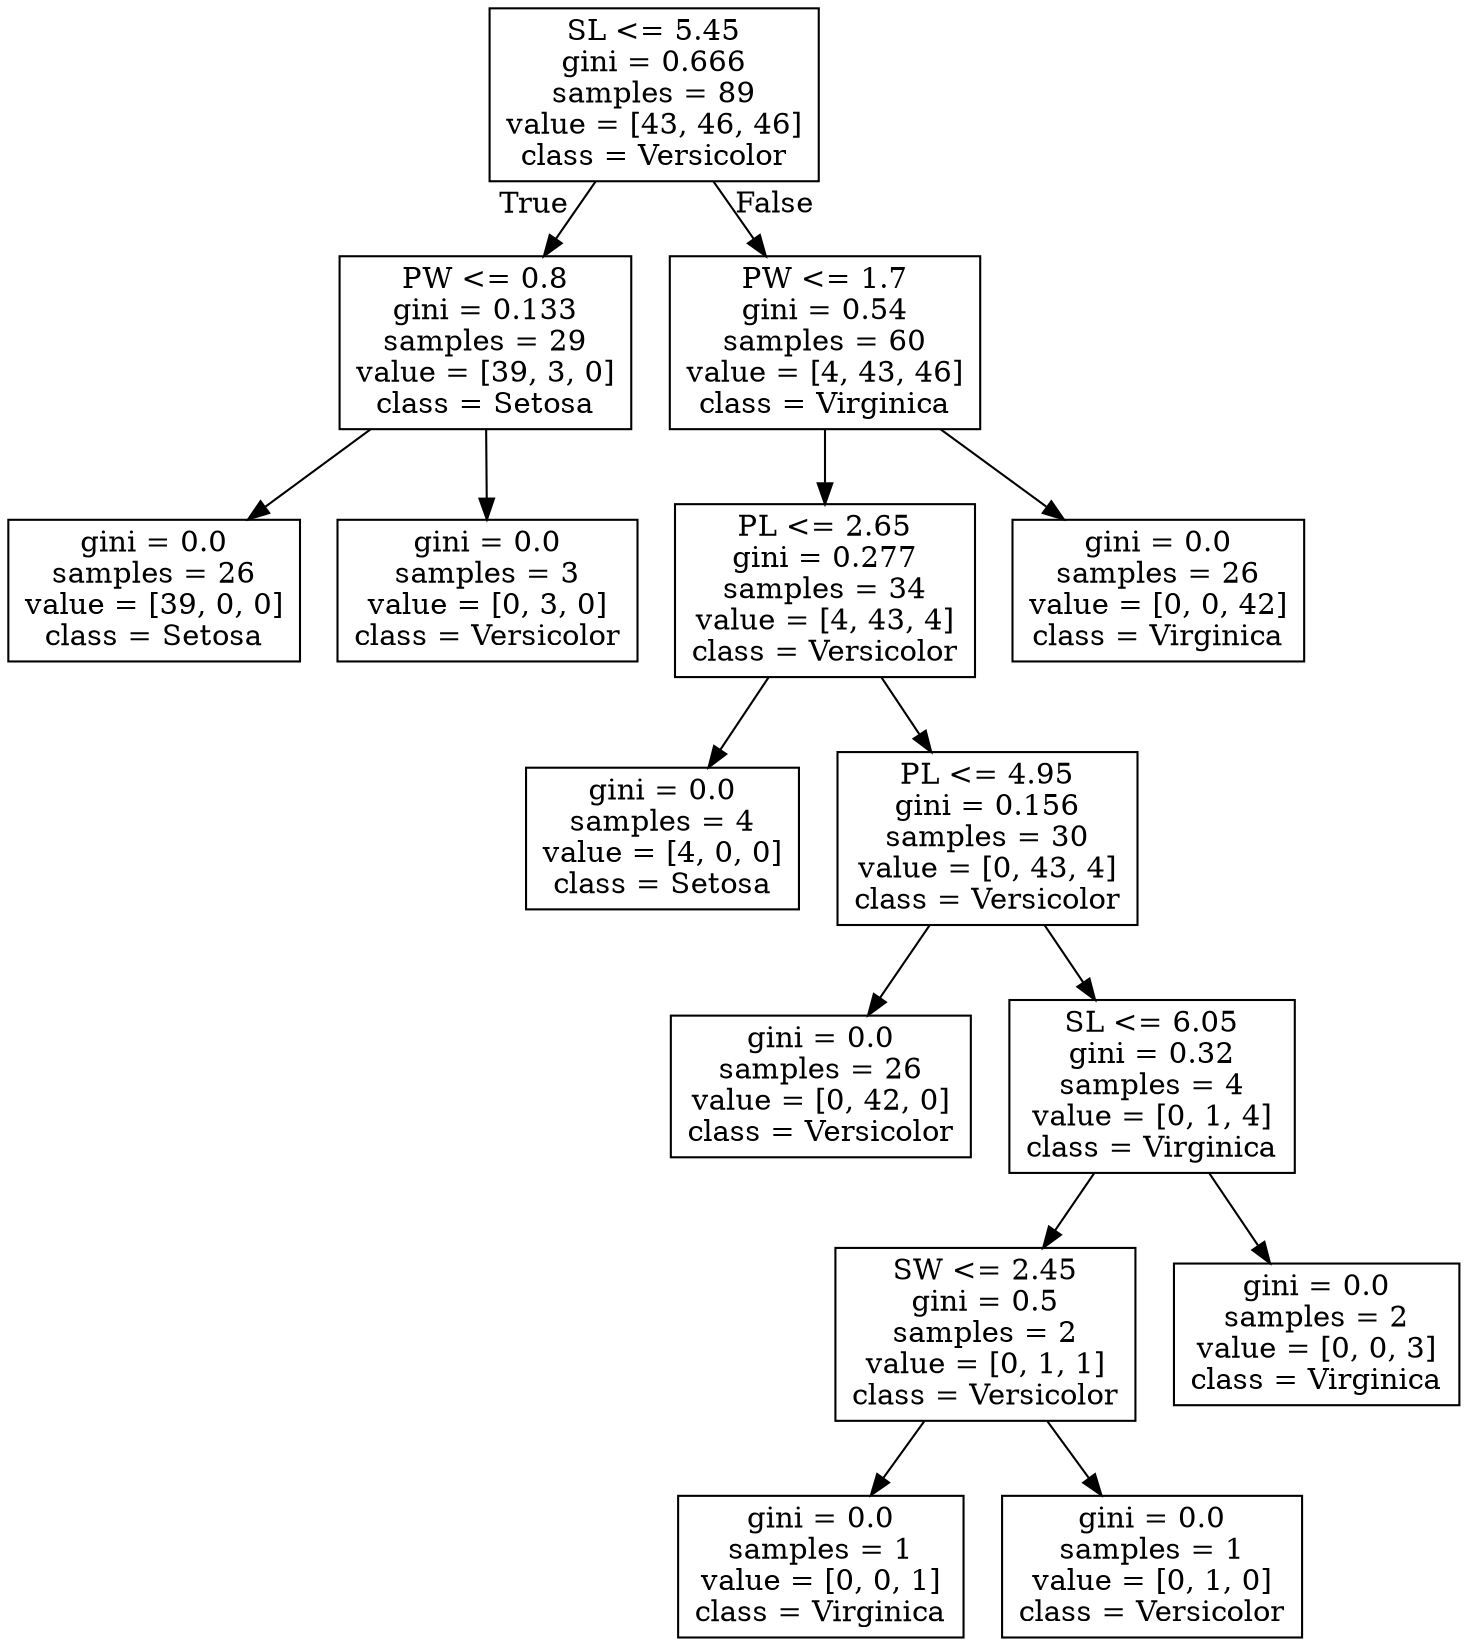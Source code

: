 digraph Tree {
node [shape=box] ;
0 [label="SL <= 5.45\ngini = 0.666\nsamples = 89\nvalue = [43, 46, 46]\nclass = Versicolor"] ;
1 [label="PW <= 0.8\ngini = 0.133\nsamples = 29\nvalue = [39, 3, 0]\nclass = Setosa"] ;
0 -> 1 [labeldistance=2.5, labelangle=45, headlabel="True"] ;
2 [label="gini = 0.0\nsamples = 26\nvalue = [39, 0, 0]\nclass = Setosa"] ;
1 -> 2 ;
3 [label="gini = 0.0\nsamples = 3\nvalue = [0, 3, 0]\nclass = Versicolor"] ;
1 -> 3 ;
4 [label="PW <= 1.7\ngini = 0.54\nsamples = 60\nvalue = [4, 43, 46]\nclass = Virginica"] ;
0 -> 4 [labeldistance=2.5, labelangle=-45, headlabel="False"] ;
5 [label="PL <= 2.65\ngini = 0.277\nsamples = 34\nvalue = [4, 43, 4]\nclass = Versicolor"] ;
4 -> 5 ;
6 [label="gini = 0.0\nsamples = 4\nvalue = [4, 0, 0]\nclass = Setosa"] ;
5 -> 6 ;
7 [label="PL <= 4.95\ngini = 0.156\nsamples = 30\nvalue = [0, 43, 4]\nclass = Versicolor"] ;
5 -> 7 ;
8 [label="gini = 0.0\nsamples = 26\nvalue = [0, 42, 0]\nclass = Versicolor"] ;
7 -> 8 ;
9 [label="SL <= 6.05\ngini = 0.32\nsamples = 4\nvalue = [0, 1, 4]\nclass = Virginica"] ;
7 -> 9 ;
10 [label="SW <= 2.45\ngini = 0.5\nsamples = 2\nvalue = [0, 1, 1]\nclass = Versicolor"] ;
9 -> 10 ;
11 [label="gini = 0.0\nsamples = 1\nvalue = [0, 0, 1]\nclass = Virginica"] ;
10 -> 11 ;
12 [label="gini = 0.0\nsamples = 1\nvalue = [0, 1, 0]\nclass = Versicolor"] ;
10 -> 12 ;
13 [label="gini = 0.0\nsamples = 2\nvalue = [0, 0, 3]\nclass = Virginica"] ;
9 -> 13 ;
14 [label="gini = 0.0\nsamples = 26\nvalue = [0, 0, 42]\nclass = Virginica"] ;
4 -> 14 ;
}